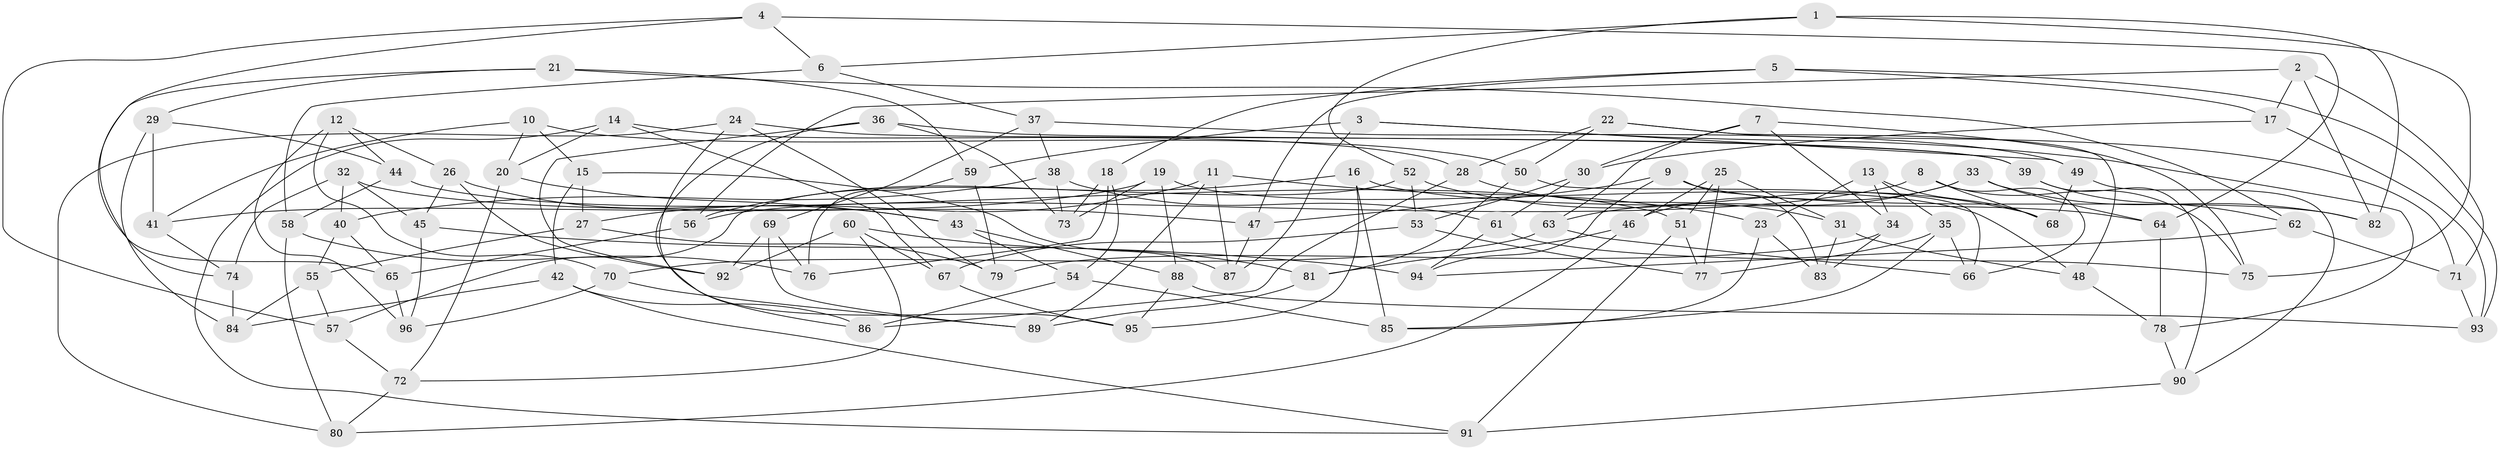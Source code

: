 // coarse degree distribution, {3: 0.14583333333333334, 8: 0.041666666666666664, 9: 0.125, 4: 0.5625, 10: 0.041666666666666664, 11: 0.041666666666666664, 7: 0.020833333333333332, 2: 0.020833333333333332}
// Generated by graph-tools (version 1.1) at 2025/53/03/04/25 22:53:59]
// undirected, 96 vertices, 192 edges
graph export_dot {
  node [color=gray90,style=filled];
  1;
  2;
  3;
  4;
  5;
  6;
  7;
  8;
  9;
  10;
  11;
  12;
  13;
  14;
  15;
  16;
  17;
  18;
  19;
  20;
  21;
  22;
  23;
  24;
  25;
  26;
  27;
  28;
  29;
  30;
  31;
  32;
  33;
  34;
  35;
  36;
  37;
  38;
  39;
  40;
  41;
  42;
  43;
  44;
  45;
  46;
  47;
  48;
  49;
  50;
  51;
  52;
  53;
  54;
  55;
  56;
  57;
  58;
  59;
  60;
  61;
  62;
  63;
  64;
  65;
  66;
  67;
  68;
  69;
  70;
  71;
  72;
  73;
  74;
  75;
  76;
  77;
  78;
  79;
  80;
  81;
  82;
  83;
  84;
  85;
  86;
  87;
  88;
  89;
  90;
  91;
  92;
  93;
  94;
  95;
  96;
  1 -- 82;
  1 -- 6;
  1 -- 52;
  1 -- 75;
  2 -- 56;
  2 -- 82;
  2 -- 17;
  2 -- 71;
  3 -- 87;
  3 -- 49;
  3 -- 59;
  3 -- 78;
  4 -- 57;
  4 -- 64;
  4 -- 65;
  4 -- 6;
  5 -- 47;
  5 -- 18;
  5 -- 93;
  5 -- 17;
  6 -- 37;
  6 -- 58;
  7 -- 34;
  7 -- 30;
  7 -- 75;
  7 -- 63;
  8 -- 68;
  8 -- 56;
  8 -- 66;
  8 -- 75;
  9 -- 82;
  9 -- 94;
  9 -- 47;
  9 -- 83;
  10 -- 15;
  10 -- 50;
  10 -- 41;
  10 -- 20;
  11 -- 87;
  11 -- 89;
  11 -- 27;
  11 -- 23;
  12 -- 70;
  12 -- 96;
  12 -- 44;
  12 -- 26;
  13 -- 34;
  13 -- 23;
  13 -- 35;
  13 -- 68;
  14 -- 91;
  14 -- 67;
  14 -- 28;
  14 -- 20;
  15 -- 87;
  15 -- 27;
  15 -- 42;
  16 -- 95;
  16 -- 85;
  16 -- 56;
  16 -- 64;
  17 -- 93;
  17 -- 30;
  18 -- 54;
  18 -- 76;
  18 -- 73;
  19 -- 48;
  19 -- 88;
  19 -- 73;
  19 -- 41;
  20 -- 43;
  20 -- 72;
  21 -- 74;
  21 -- 59;
  21 -- 62;
  21 -- 29;
  22 -- 50;
  22 -- 48;
  22 -- 28;
  22 -- 71;
  23 -- 83;
  23 -- 85;
  24 -- 95;
  24 -- 79;
  24 -- 80;
  24 -- 39;
  25 -- 31;
  25 -- 46;
  25 -- 51;
  25 -- 77;
  26 -- 45;
  26 -- 43;
  26 -- 92;
  27 -- 55;
  27 -- 79;
  28 -- 31;
  28 -- 86;
  29 -- 84;
  29 -- 41;
  29 -- 44;
  30 -- 53;
  30 -- 61;
  31 -- 83;
  31 -- 48;
  32 -- 47;
  32 -- 40;
  32 -- 74;
  32 -- 45;
  33 -- 46;
  33 -- 64;
  33 -- 63;
  33 -- 82;
  34 -- 79;
  34 -- 83;
  35 -- 85;
  35 -- 77;
  35 -- 66;
  36 -- 86;
  36 -- 39;
  36 -- 92;
  36 -- 73;
  37 -- 69;
  37 -- 38;
  37 -- 49;
  38 -- 73;
  38 -- 61;
  38 -- 40;
  39 -- 62;
  39 -- 90;
  40 -- 55;
  40 -- 65;
  41 -- 74;
  42 -- 84;
  42 -- 86;
  42 -- 91;
  43 -- 88;
  43 -- 54;
  44 -- 51;
  44 -- 58;
  45 -- 94;
  45 -- 96;
  46 -- 81;
  46 -- 80;
  47 -- 87;
  48 -- 78;
  49 -- 90;
  49 -- 68;
  50 -- 66;
  50 -- 81;
  51 -- 77;
  51 -- 91;
  52 -- 53;
  52 -- 68;
  52 -- 57;
  53 -- 77;
  53 -- 67;
  54 -- 86;
  54 -- 85;
  55 -- 57;
  55 -- 84;
  56 -- 65;
  57 -- 72;
  58 -- 76;
  58 -- 80;
  59 -- 76;
  59 -- 79;
  60 -- 72;
  60 -- 67;
  60 -- 81;
  60 -- 92;
  61 -- 94;
  61 -- 75;
  62 -- 94;
  62 -- 71;
  63 -- 70;
  63 -- 66;
  64 -- 78;
  65 -- 96;
  67 -- 95;
  69 -- 92;
  69 -- 89;
  69 -- 76;
  70 -- 96;
  70 -- 89;
  71 -- 93;
  72 -- 80;
  74 -- 84;
  78 -- 90;
  81 -- 89;
  88 -- 93;
  88 -- 95;
  90 -- 91;
}
